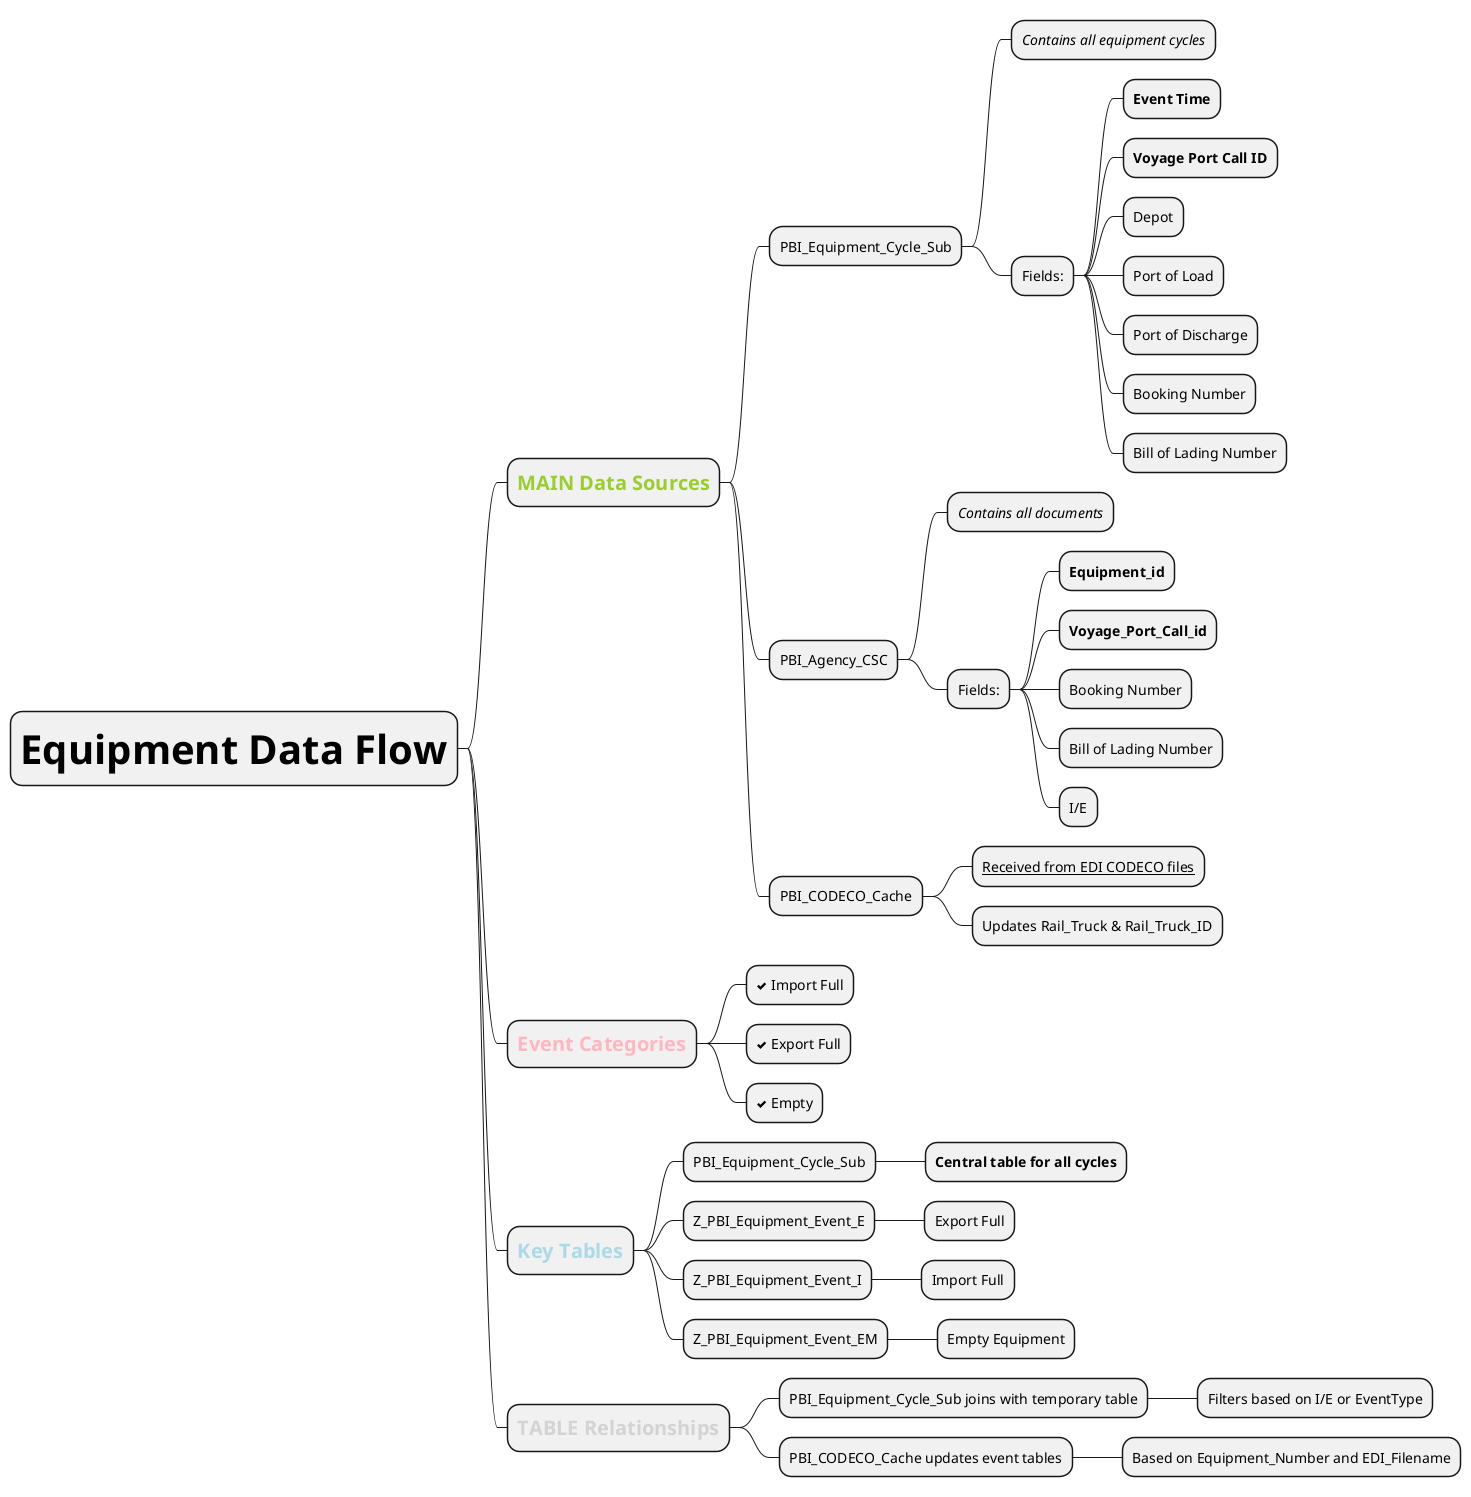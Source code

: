 @startmindmap
* <size:40><b>Equipment Data Flow</b>
** <size:20><b><color:YellowGreen>MAIN Data Sources</color></b></size>
*** PBI_Equipment_Cycle_Sub
**** <i>Contains all equipment cycles</i>
**** Fields:
***** <b>Event Time</b>
***** <b>Voyage Port Call ID</b>
***** Depot
***** Port of Load
***** Port of Discharge
***** Booking Number
***** Bill of Lading Number
*** PBI_Agency_CSC
**** <i>Contains all documents</i>
**** Fields:
***** <b>Equipment_id</b>
***** <b>Voyage_Port_Call_id</b>
***** Booking Number
***** Bill of Lading Number
***** I/E
*** PBI_CODECO_Cache
**** <u>Received from EDI CODECO files</u>
**** Updates Rail_Truck & Rail_Truck_ID

** <size:20><b><color:LightPink>Event Categories</color></b></size>
*** <&check> Import Full
*** <&check> Export Full
*** <&check> Empty

** <size:20><b><color:LightBlue>Key Tables</color></b></size>
*** PBI_Equipment_Cycle_Sub
**** <b>Central table for all cycles</b>
*** Z_PBI_Equipment_Event_E
**** Export Full
*** Z_PBI_Equipment_Event_I
**** Import Full
*** Z_PBI_Equipment_Event_EM
**** Empty Equipment

** <size:20><b><color:LightGray>TABLE Relationships</color></b></size>
*** PBI_Equipment_Cycle_Sub joins with temporary table
**** Filters based on I/E or EventType
*** PBI_CODECO_Cache updates event tables
**** Based on Equipment_Number and EDI_Filename
@endmindmap
